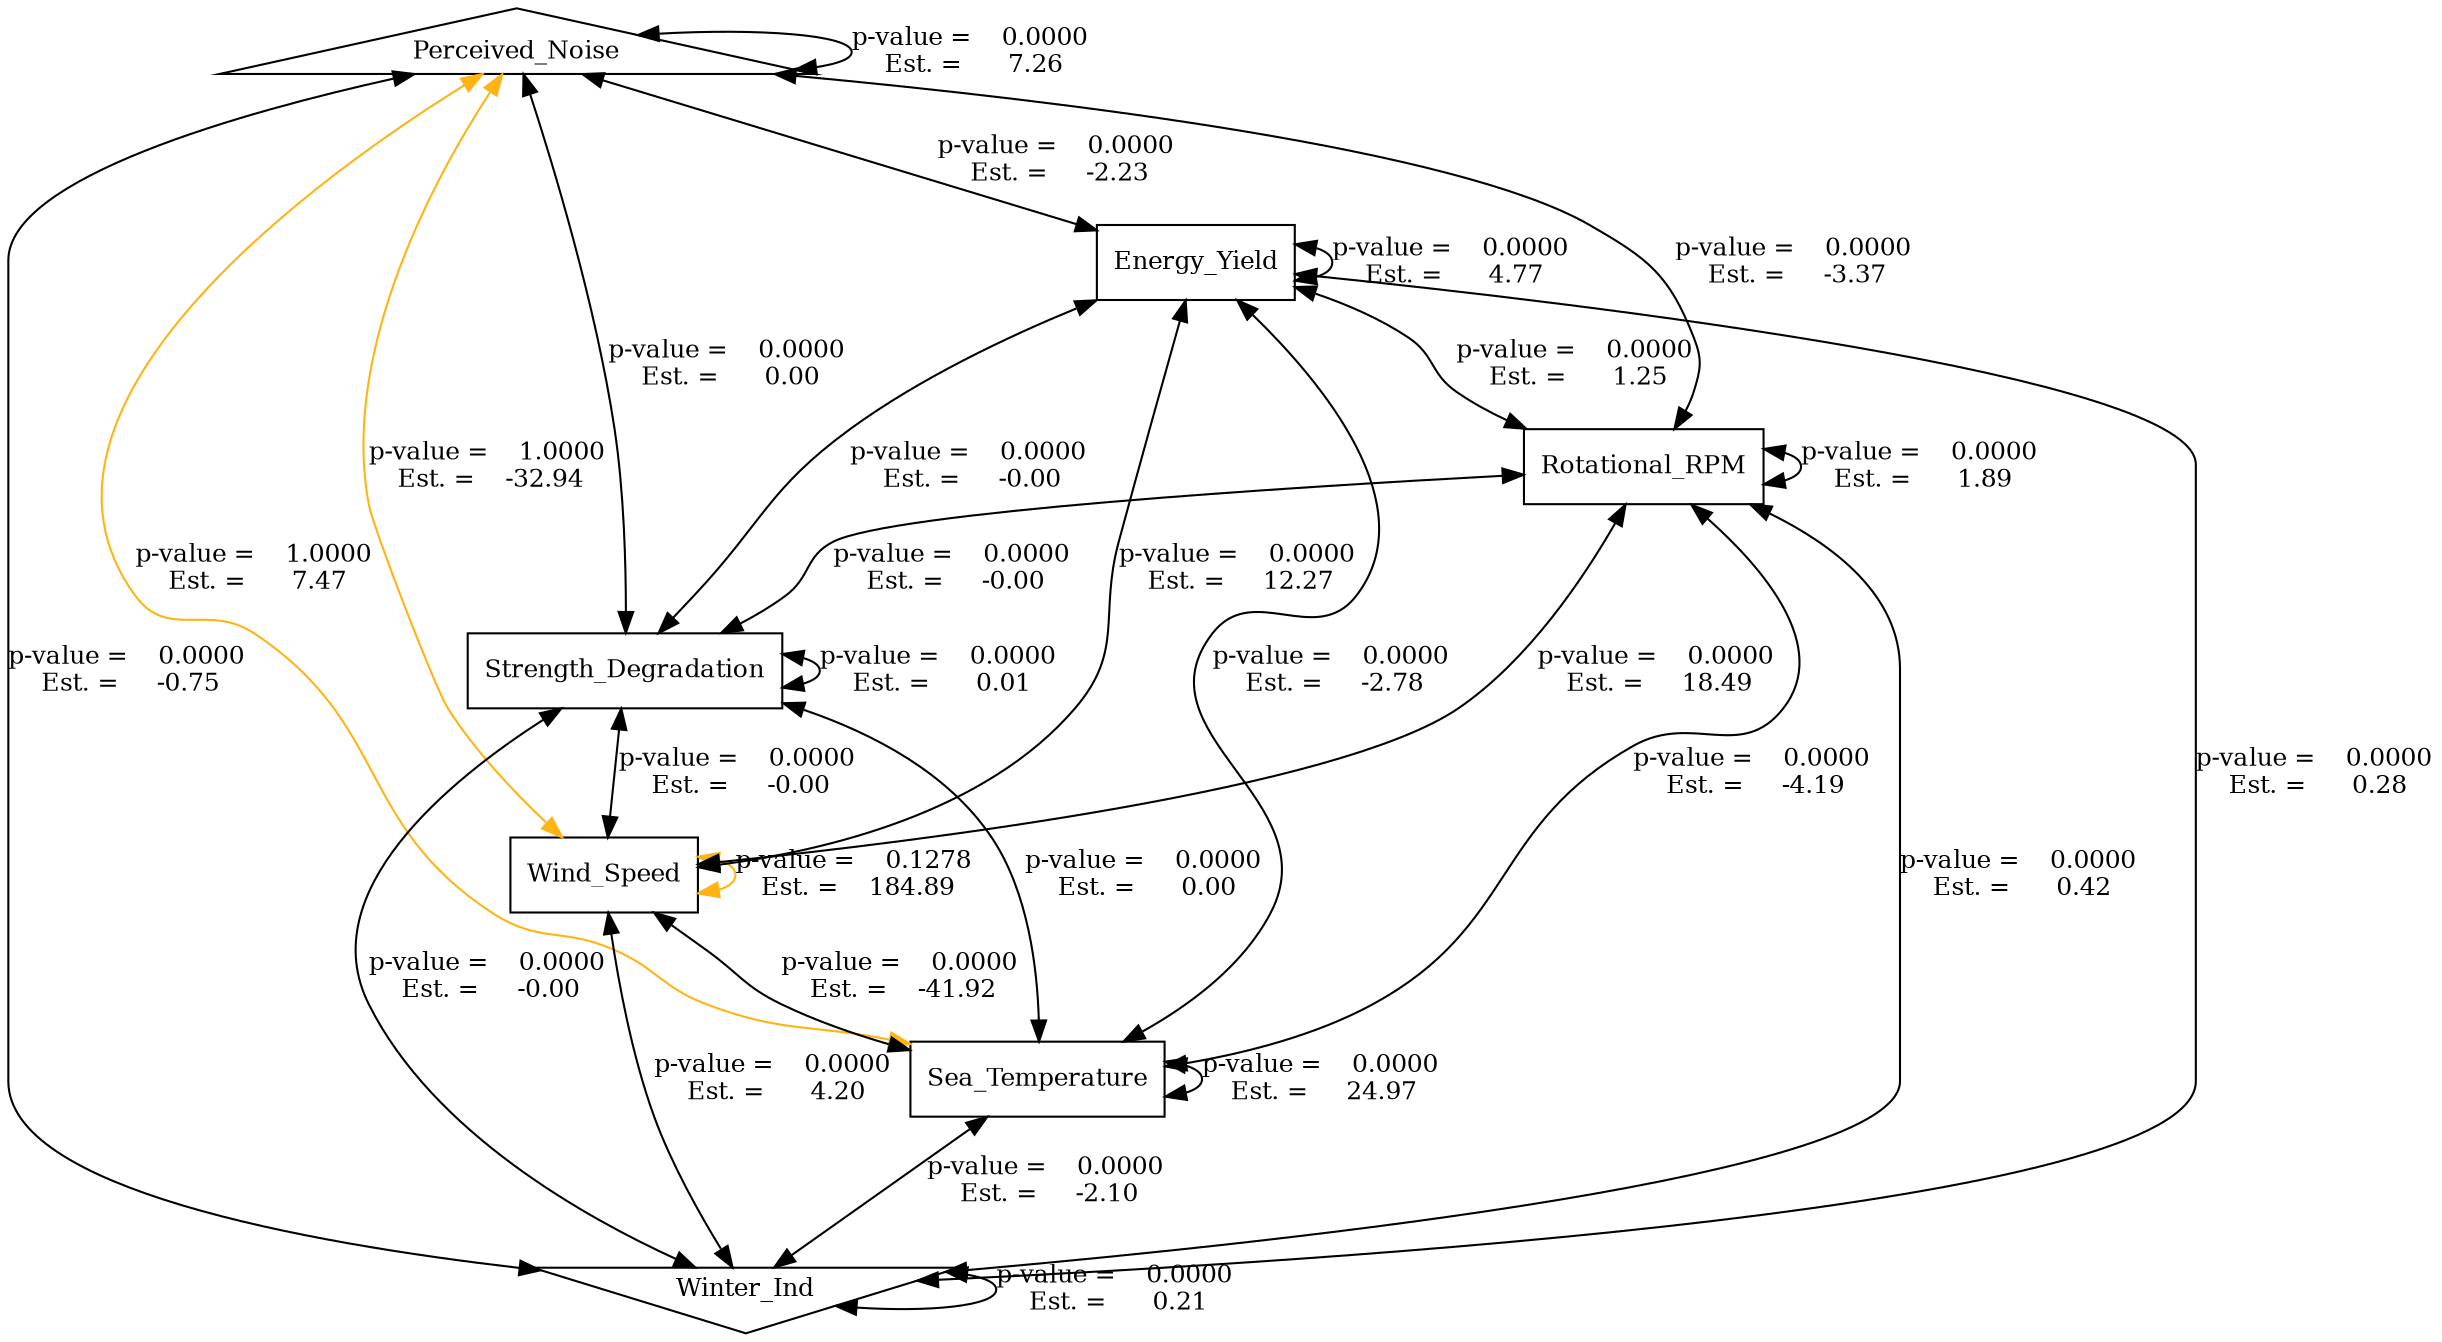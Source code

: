 digraph FDCR_scm_induced_covariances_01 {
	overlap=scale
	splines=True
	edge [fontsize=12]
	node [fillcolor=white]
	node [color=black]
	node [shape=""]
	node [style=filled]
	node [fontsize=12]
	node [shape=circle]
	node [shape=triangle]
	Perceived_Noise [label=Perceived_Noise]
	node [shape=invtriangle]
	Winter_Ind [label=Winter_Ind]
	node [shape=box]
	Winter_Ind [label=Winter_Ind]
	Sea_Temperature [label=Sea_Temperature]
	Wind_Speed [label=Wind_Speed]
	Strength_Degradation [label=Strength_Degradation]
	Rotational_RPM [label=Rotational_RPM]
	Energy_Yield [label=Energy_Yield]
	Perceived_Noise [label=Perceived_Noise]
	Winter_Ind -> Winter_Ind [label="p-value =    0.0000
 Est. =      0.21" color=black dir=both lblstyle="above, sloped"]
	Sea_Temperature -> Winter_Ind [label="p-value =    0.0000
 Est. =     -2.10" color=black dir=both lblstyle="above, sloped"]
	Wind_Speed -> Winter_Ind [label="p-value =    0.0000
 Est. =      4.20" color=black dir=both lblstyle="above, sloped"]
	Strength_Degradation -> Winter_Ind [label="p-value =    0.0000
 Est. =     -0.00" color=black dir=both lblstyle="above, sloped"]
	Rotational_RPM -> Winter_Ind [label="p-value =    0.0000
 Est. =      0.42" color=black dir=both lblstyle="above, sloped"]
	Energy_Yield -> Winter_Ind [label="p-value =    0.0000
 Est. =      0.28" color=black dir=both lblstyle="above, sloped"]
	Perceived_Noise -> Winter_Ind [label="p-value =    0.0000
 Est. =     -0.75" color=black dir=both lblstyle="above, sloped"]
	Sea_Temperature -> Sea_Temperature [label="p-value =    0.0000
 Est. =     24.97" color=black dir=both lblstyle="above, sloped"]
	Wind_Speed -> Sea_Temperature [label="p-value =    0.0000
 Est. =    -41.92" color=black dir=both lblstyle="above, sloped"]
	Strength_Degradation -> Sea_Temperature [label="p-value =    0.0000
 Est. =      0.00" color=black dir=both lblstyle="above, sloped"]
	Rotational_RPM -> Sea_Temperature [label="p-value =    0.0000
 Est. =     -4.19" color=black dir=both lblstyle="above, sloped"]
	Energy_Yield -> Sea_Temperature [label="p-value =    0.0000
 Est. =     -2.78" color=black dir=both lblstyle="above, sloped"]
	Perceived_Noise -> Sea_Temperature [label="p-value =    1.0000
 Est. =      7.47" color="#FFB414" dir=both lblstyle="above, sloped"]
	Wind_Speed -> Wind_Speed [label="p-value =    0.1278
 Est. =    184.89" color="#FFB414" dir=both lblstyle="above, sloped"]
	Strength_Degradation -> Wind_Speed [label="p-value =    0.0000
 Est. =     -0.00" color=black dir=both lblstyle="above, sloped"]
	Rotational_RPM -> Wind_Speed [label="p-value =    0.0000
 Est. =     18.49" color=black dir=both lblstyle="above, sloped"]
	Energy_Yield -> Wind_Speed [label="p-value =    0.0000
 Est. =     12.27" color=black dir=both lblstyle="above, sloped"]
	Perceived_Noise -> Wind_Speed [label="p-value =    1.0000
 Est. =    -32.94" color="#FFB414" dir=both lblstyle="above, sloped"]
	Strength_Degradation -> Strength_Degradation [label="p-value =    0.0000
 Est. =      0.01" color=black dir=both lblstyle="above, sloped"]
	Rotational_RPM -> Strength_Degradation [label="p-value =    0.0000
 Est. =     -0.00" color=black dir=both lblstyle="above, sloped"]
	Energy_Yield -> Strength_Degradation [label="p-value =    0.0000
 Est. =     -0.00" color=black dir=both lblstyle="above, sloped"]
	Perceived_Noise -> Strength_Degradation [label="p-value =    0.0000
 Est. =      0.00" color=black dir=both lblstyle="above, sloped"]
	Rotational_RPM -> Rotational_RPM [label="p-value =    0.0000
 Est. =      1.89" color=black dir=both lblstyle="above, sloped"]
	Energy_Yield -> Rotational_RPM [label="p-value =    0.0000
 Est. =      1.25" color=black dir=both lblstyle="above, sloped"]
	Perceived_Noise -> Rotational_RPM [label="p-value =    0.0000
 Est. =     -3.37" color=black dir=both lblstyle="above, sloped"]
	Energy_Yield -> Energy_Yield [label="p-value =    0.0000
 Est. =      4.77" color=black dir=both lblstyle="above, sloped"]
	Perceived_Noise -> Energy_Yield [label="p-value =    0.0000
 Est. =     -2.23" color=black dir=both lblstyle="above, sloped"]
	Perceived_Noise -> Perceived_Noise [label="p-value =    0.0000
 Est. =      7.26" color=black dir=both lblstyle="above, sloped"]
}
